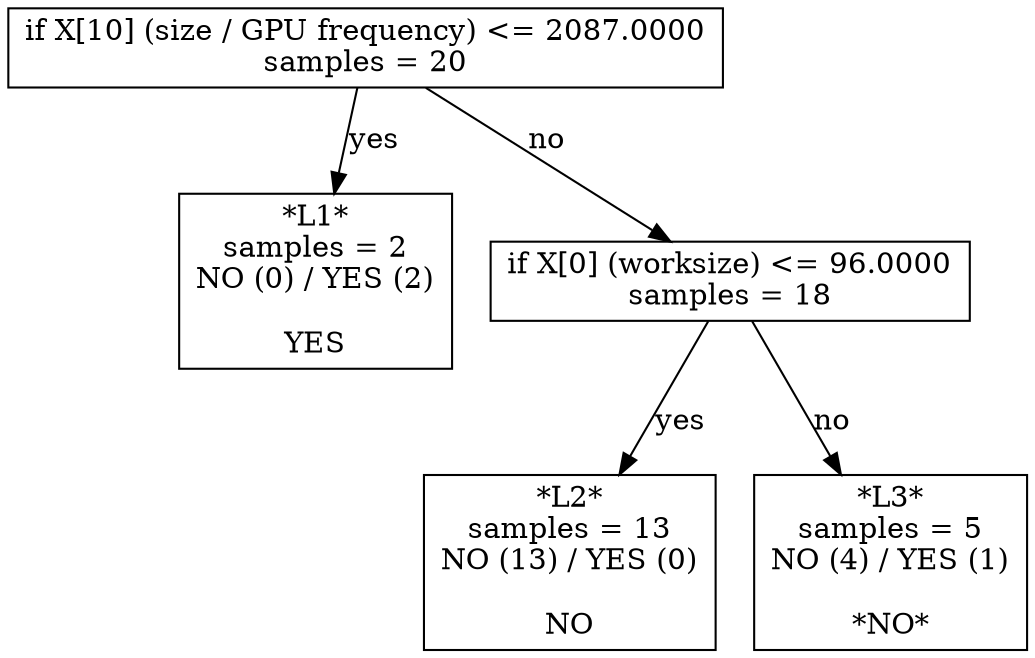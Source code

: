 digraph Tree {
0 [label="if X[10] (size / GPU frequency) <= 2087.0000\nsamples = 20", shape="box"] ;
1 [label="*L1*\nsamples = 2\nNO (0) / YES (2)\n\nYES", shape="box"] ;
0 -> 1 [label="yes"];
2 [label="if X[0] (worksize) <= 96.0000\nsamples = 18", shape="box"] ;
0 -> 2 [label="no"];
3 [label="*L2*\nsamples = 13\nNO (13) / YES (0)\n\nNO", shape="box"] ;
2 -> 3 [label="yes"];
4 [label="*L3*\nsamples = 5\nNO (4) / YES (1)\n\n*NO*", shape="box"] ;
2 -> 4 [label="no"];
}
